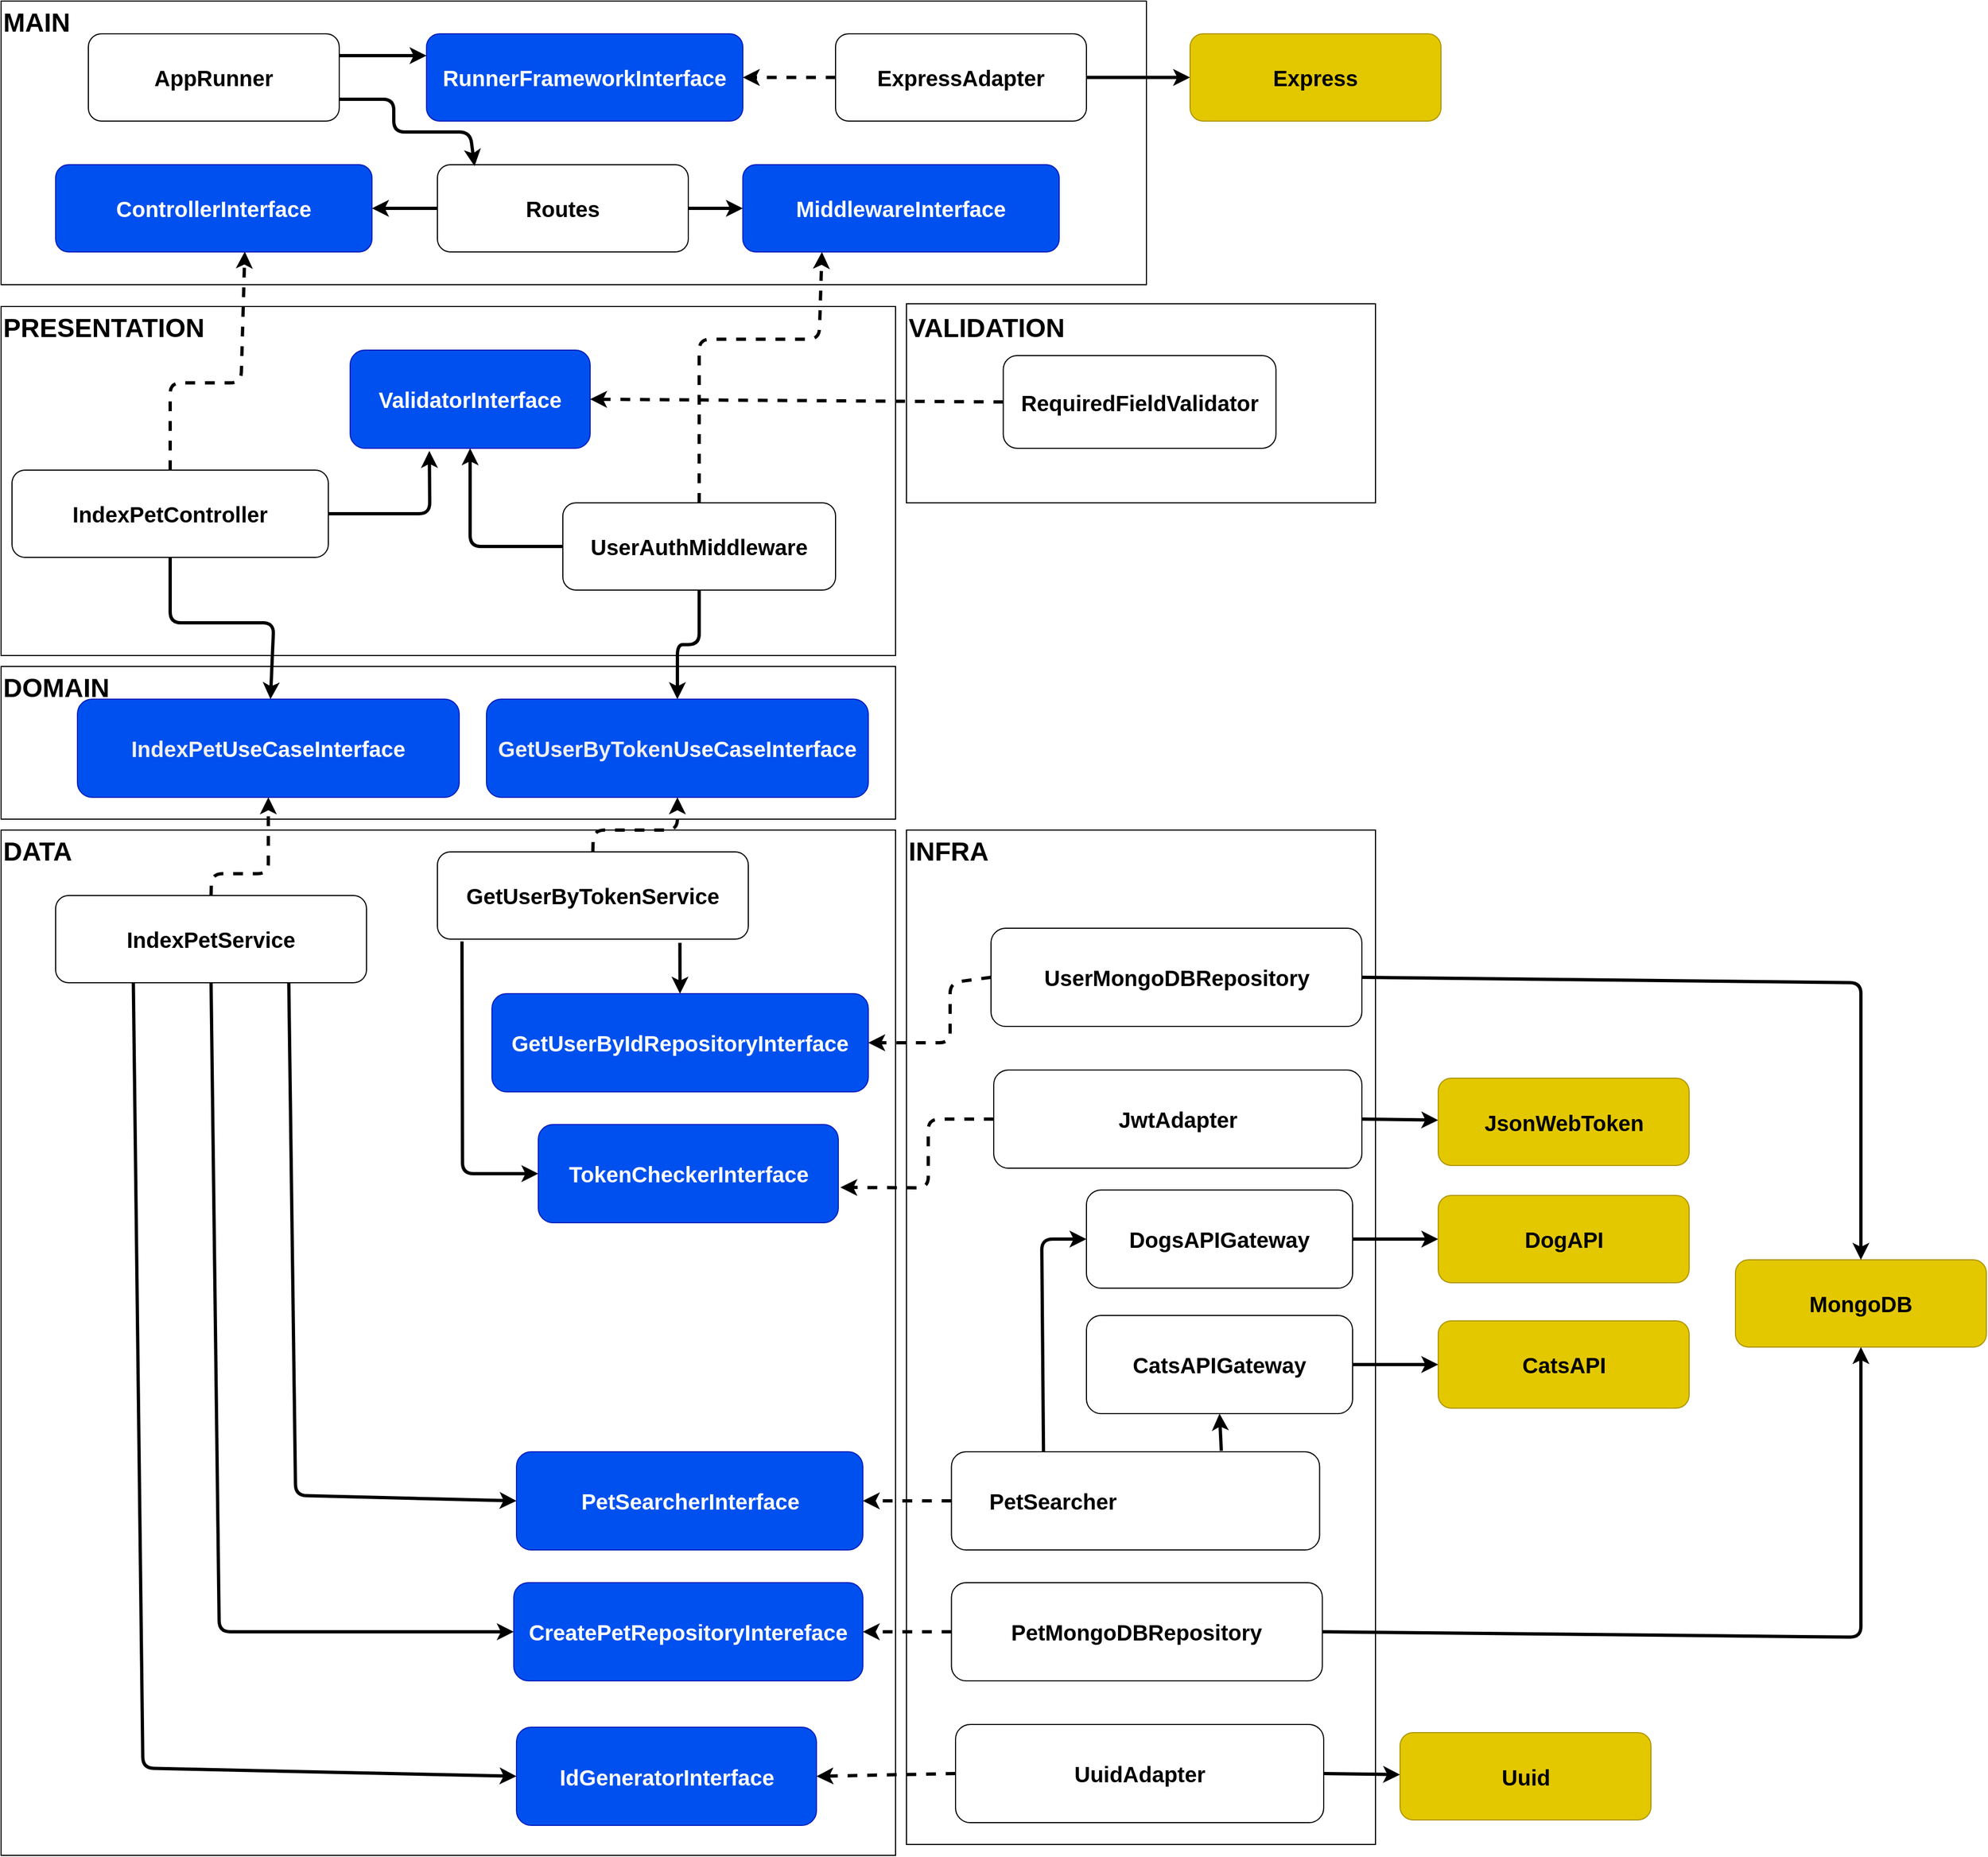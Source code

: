 <mxfile>
    <diagram id="H5-8VBTp76Q2ykSFobRV" name="Page-1">
        <mxGraphModel dx="1251" dy="559" grid="1" gridSize="10" guides="1" tooltips="1" connect="1" arrows="1" fold="1" page="1" pageScale="1" pageWidth="1654" pageHeight="1169" math="0" shadow="0">
            <root>
                <mxCell id="0"/>
                <mxCell id="1" parent="0"/>
                <mxCell id="2" value="" style="rounded=0;whiteSpace=wrap;html=1;fontSize=20;fontStyle=1" vertex="1" parent="1">
                    <mxGeometry x="10" y="300" width="820" height="320" as="geometry"/>
                </mxCell>
                <mxCell id="3" value="" style="rounded=0;whiteSpace=wrap;html=1;fontSize=20;fontStyle=1;align=left;" vertex="1" parent="1">
                    <mxGeometry x="10" y="630" width="820" height="140" as="geometry"/>
                </mxCell>
                <mxCell id="4" value="" style="rounded=0;whiteSpace=wrap;html=1;fontSize=20;fontStyle=1" vertex="1" parent="1">
                    <mxGeometry x="10" y="780" width="820" height="940" as="geometry"/>
                </mxCell>
                <mxCell id="5" value="" style="rounded=0;whiteSpace=wrap;html=1;fontSize=20;fontStyle=1" vertex="1" parent="1">
                    <mxGeometry x="840" y="297.5" width="430" height="182.5" as="geometry"/>
                </mxCell>
                <mxCell id="6" value="" style="rounded=0;whiteSpace=wrap;html=1;fontSize=20;fontStyle=1" vertex="1" parent="1">
                    <mxGeometry x="840" y="780" width="430" height="930" as="geometry"/>
                </mxCell>
                <mxCell id="7" value="" style="rounded=0;whiteSpace=wrap;html=1;fontSize=20;fontStyle=1" vertex="1" parent="1">
                    <mxGeometry x="10" y="20" width="1050" height="260" as="geometry"/>
                </mxCell>
                <mxCell id="8" value="&lt;span style=&quot;color: rgb(240, 240, 240);&quot;&gt;IndexPet&lt;/span&gt;UseCaseInterface" style="rounded=1;whiteSpace=wrap;html=1;fillColor=#0050ef;fontColor=#ffffff;strokeColor=#001DBC;fontSize=20;fontStyle=1" vertex="1" parent="1">
                    <mxGeometry x="80" y="660" width="350" height="90" as="geometry"/>
                </mxCell>
                <mxCell id="9" style="edgeStyle=none;html=1;exitX=0.75;exitY=1;exitDx=0;exitDy=0;entryX=0;entryY=0.5;entryDx=0;entryDy=0;strokeWidth=3;fontSize=20;fontStyle=1" edge="1" parent="1" source="12" target="29">
                    <mxGeometry relative="1" as="geometry">
                        <Array as="points">
                            <mxPoint x="280" y="1390"/>
                        </Array>
                    </mxGeometry>
                </mxCell>
                <mxCell id="10" style="edgeStyle=none;html=1;exitX=0.5;exitY=1;exitDx=0;exitDy=0;entryX=0;entryY=0.5;entryDx=0;entryDy=0;strokeWidth=3;fontSize=20;fontStyle=1" edge="1" parent="1" source="12" target="30">
                    <mxGeometry relative="1" as="geometry">
                        <Array as="points">
                            <mxPoint x="210" y="1515"/>
                        </Array>
                    </mxGeometry>
                </mxCell>
                <mxCell id="11" style="edgeStyle=none;html=1;exitX=0.5;exitY=0;exitDx=0;exitDy=0;entryX=0.5;entryY=1;entryDx=0;entryDy=0;dashed=1;strokeWidth=3;fontSize=20;" edge="1" parent="1" source="12" target="8">
                    <mxGeometry relative="1" as="geometry">
                        <Array as="points">
                            <mxPoint x="203" y="820"/>
                            <mxPoint x="255" y="820"/>
                        </Array>
                    </mxGeometry>
                </mxCell>
                <mxCell id="78" style="edgeStyle=none;html=1;exitX=0.25;exitY=1;exitDx=0;exitDy=0;entryX=0;entryY=0.5;entryDx=0;entryDy=0;strokeWidth=3;" edge="1" parent="1" source="12" target="73">
                    <mxGeometry relative="1" as="geometry">
                        <Array as="points">
                            <mxPoint x="140" y="1640"/>
                        </Array>
                    </mxGeometry>
                </mxCell>
                <mxCell id="12" value="IndexPetService" style="rounded=1;whiteSpace=wrap;html=1;fontSize=20;fontStyle=1" vertex="1" parent="1">
                    <mxGeometry x="60" y="840" width="285" height="80" as="geometry"/>
                </mxCell>
                <mxCell id="13" style="edgeStyle=none;html=1;exitX=0.5;exitY=1;exitDx=0;exitDy=0;strokeWidth=3;fontSize=20;fontStyle=1" edge="1" parent="1" source="16" target="8">
                    <mxGeometry relative="1" as="geometry">
                        <Array as="points">
                            <mxPoint x="165" y="590"/>
                            <mxPoint x="260" y="590"/>
                        </Array>
                    </mxGeometry>
                </mxCell>
                <mxCell id="14" style="edgeStyle=none;html=1;exitX=0.5;exitY=0;exitDx=0;exitDy=0;entryX=0.598;entryY=0.996;entryDx=0;entryDy=0;strokeWidth=3;fontSize=20;dashed=1;entryPerimeter=0;" edge="1" parent="1" source="16" target="17">
                    <mxGeometry relative="1" as="geometry">
                        <Array as="points">
                            <mxPoint x="165" y="370"/>
                            <mxPoint x="230" y="370"/>
                        </Array>
                    </mxGeometry>
                </mxCell>
                <mxCell id="15" style="edgeStyle=none;html=1;exitX=1;exitY=0.5;exitDx=0;exitDy=0;entryX=0.33;entryY=1.027;entryDx=0;entryDy=0;entryPerimeter=0;strokeWidth=3;" edge="1" parent="1" source="16" target="43">
                    <mxGeometry relative="1" as="geometry">
                        <Array as="points">
                            <mxPoint x="403" y="490"/>
                        </Array>
                    </mxGeometry>
                </mxCell>
                <mxCell id="16" value="IndexPetController" style="rounded=1;whiteSpace=wrap;html=1;fontSize=20;fontStyle=1" vertex="1" parent="1">
                    <mxGeometry x="20" y="450" width="290" height="80" as="geometry"/>
                </mxCell>
                <mxCell id="17" value="ControllerInterface" style="rounded=1;whiteSpace=wrap;html=1;fontSize=20;fillColor=#0050ef;fontColor=#ffffff;strokeColor=#001DBC;fontStyle=1" vertex="1" parent="1">
                    <mxGeometry x="60" y="170" width="290" height="80" as="geometry"/>
                </mxCell>
                <mxCell id="18" style="edgeStyle=none;html=1;exitX=0;exitY=0.5;exitDx=0;exitDy=0;entryX=1;entryY=0.5;entryDx=0;entryDy=0;strokeWidth=3;fontSize=20;" edge="1" parent="1" source="20" target="17">
                    <mxGeometry relative="1" as="geometry"/>
                </mxCell>
                <mxCell id="19" style="edgeStyle=none;html=1;exitX=1;exitY=0.5;exitDx=0;exitDy=0;entryX=0;entryY=0.5;entryDx=0;entryDy=0;strokeWidth=3;" edge="1" parent="1" source="20" target="54">
                    <mxGeometry relative="1" as="geometry"/>
                </mxCell>
                <mxCell id="20" value="Routes" style="rounded=1;whiteSpace=wrap;html=1;fontSize=20;fontStyle=1" vertex="1" parent="1">
                    <mxGeometry x="410" y="170" width="230" height="80" as="geometry"/>
                </mxCell>
                <mxCell id="21" style="edgeStyle=none;html=1;exitX=1;exitY=0.25;exitDx=0;exitDy=0;entryX=0;entryY=0.25;entryDx=0;entryDy=0;strokeWidth=3;fontSize=20;fontStyle=1" edge="1" parent="1" source="23" target="24">
                    <mxGeometry relative="1" as="geometry"/>
                </mxCell>
                <mxCell id="22" style="edgeStyle=none;html=1;exitX=1;exitY=0.75;exitDx=0;exitDy=0;entryX=0.148;entryY=0.017;entryDx=0;entryDy=0;strokeWidth=3;fontSize=20;entryPerimeter=0;" edge="1" parent="1" source="23" target="20">
                    <mxGeometry relative="1" as="geometry">
                        <Array as="points">
                            <mxPoint x="370" y="110"/>
                            <mxPoint x="370" y="140"/>
                            <mxPoint x="440" y="140"/>
                        </Array>
                    </mxGeometry>
                </mxCell>
                <mxCell id="23" value="AppRunner" style="rounded=1;whiteSpace=wrap;html=1;fontSize=20;fontStyle=1" vertex="1" parent="1">
                    <mxGeometry x="90" y="50" width="230" height="80" as="geometry"/>
                </mxCell>
                <mxCell id="24" value="RunnerFrameworkInterface" style="rounded=1;whiteSpace=wrap;html=1;fontSize=20;fillColor=#0050ef;fontColor=#ffffff;strokeColor=#001DBC;fontStyle=1" vertex="1" parent="1">
                    <mxGeometry x="400" y="50" width="290" height="80" as="geometry"/>
                </mxCell>
                <mxCell id="25" style="edgeStyle=none;html=1;exitX=1;exitY=0.5;exitDx=0;exitDy=0;entryX=0;entryY=0.5;entryDx=0;entryDy=0;strokeWidth=3;fontSize=20;fontStyle=1" edge="1" parent="1" source="27" target="28">
                    <mxGeometry relative="1" as="geometry"/>
                </mxCell>
                <mxCell id="26" style="edgeStyle=none;html=1;exitX=0;exitY=0.5;exitDx=0;exitDy=0;entryX=1;entryY=0.5;entryDx=0;entryDy=0;dashed=1;strokeWidth=3;fontSize=20;" edge="1" parent="1" source="27" target="24">
                    <mxGeometry relative="1" as="geometry"/>
                </mxCell>
                <mxCell id="27" value="ExpressAdapter" style="rounded=1;whiteSpace=wrap;html=1;fontSize=20;fontStyle=1" vertex="1" parent="1">
                    <mxGeometry x="775" y="50" width="230" height="80" as="geometry"/>
                </mxCell>
                <mxCell id="28" value="Express" style="rounded=1;whiteSpace=wrap;html=1;fontSize=20;fillColor=#e3c800;fontColor=#000000;strokeColor=#B09500;fontStyle=1" vertex="1" parent="1">
                    <mxGeometry x="1100" y="50" width="230" height="80" as="geometry"/>
                </mxCell>
                <mxCell id="29" value="PetSearcherInterface" style="rounded=1;whiteSpace=wrap;html=1;fillColor=#0050ef;fontColor=#ffffff;strokeColor=#001DBC;fontSize=20;fontStyle=1" vertex="1" parent="1">
                    <mxGeometry x="482.5" y="1350" width="317.5" height="90" as="geometry"/>
                </mxCell>
                <mxCell id="30" value="CreatePetRepositoryIntereface" style="rounded=1;whiteSpace=wrap;html=1;fillColor=#0050ef;fontColor=#ffffff;strokeColor=#001DBC;fontSize=20;fontStyle=1" vertex="1" parent="1">
                    <mxGeometry x="480" y="1470" width="320" height="90" as="geometry"/>
                </mxCell>
                <mxCell id="31" style="edgeStyle=none;html=1;exitX=1;exitY=0.5;exitDx=0;exitDy=0;entryX=0;entryY=0.5;entryDx=0;entryDy=0;strokeWidth=3;" edge="1" parent="1" source="32" target="40">
                    <mxGeometry relative="1" as="geometry"/>
                </mxCell>
                <mxCell id="32" value="DogsAPIGateway" style="rounded=1;whiteSpace=wrap;html=1;fontSize=20;fontStyle=1" vertex="1" parent="1">
                    <mxGeometry x="1005" y="1110" width="244" height="90" as="geometry"/>
                </mxCell>
                <mxCell id="33" style="edgeStyle=none;html=1;exitX=0;exitY=0.5;exitDx=0;exitDy=0;entryX=1;entryY=0.5;entryDx=0;entryDy=0;dashed=1;strokeWidth=3;fontSize=20;" edge="1" parent="1" source="36" target="29">
                    <mxGeometry relative="1" as="geometry"/>
                </mxCell>
                <mxCell id="34" style="edgeStyle=none;html=1;exitX=0.25;exitY=0;exitDx=0;exitDy=0;entryX=0;entryY=0.5;entryDx=0;entryDy=0;strokeWidth=3;" edge="1" parent="1" source="36" target="32">
                    <mxGeometry relative="1" as="geometry">
                        <Array as="points">
                            <mxPoint x="964" y="1155"/>
                        </Array>
                    </mxGeometry>
                </mxCell>
                <mxCell id="35" style="edgeStyle=none;html=1;entryX=0.5;entryY=1;entryDx=0;entryDy=0;strokeWidth=3;exitX=0.733;exitY=-0.01;exitDx=0;exitDy=0;exitPerimeter=0;" edge="1" parent="1" source="36" target="53">
                    <mxGeometry relative="1" as="geometry">
                        <mxPoint x="1132" y="1250" as="sourcePoint"/>
                    </mxGeometry>
                </mxCell>
                <mxCell id="36" value="PetSearcher&lt;span style=&quot;color: rgb(255, 255, 255);&quot;&gt;GatewayFacade&lt;/span&gt;" style="rounded=1;whiteSpace=wrap;html=1;fontSize=20;fontStyle=1" vertex="1" parent="1">
                    <mxGeometry x="881.25" y="1350" width="337.5" height="90" as="geometry"/>
                </mxCell>
                <mxCell id="37" style="edgeStyle=none;html=1;exitX=0;exitY=0.5;exitDx=0;exitDy=0;entryX=1;entryY=0.5;entryDx=0;entryDy=0;dashed=1;strokeWidth=3;fontSize=20;" edge="1" parent="1" source="39" target="30">
                    <mxGeometry relative="1" as="geometry"/>
                </mxCell>
                <mxCell id="38" style="edgeStyle=none;html=1;exitX=1;exitY=0.5;exitDx=0;exitDy=0;entryX=0.5;entryY=1;entryDx=0;entryDy=0;strokeWidth=3;" edge="1" parent="1" source="39" target="42">
                    <mxGeometry relative="1" as="geometry">
                        <Array as="points">
                            <mxPoint x="1715" y="1520"/>
                        </Array>
                    </mxGeometry>
                </mxCell>
                <mxCell id="39" value="PetMongoDBRepository" style="rounded=1;whiteSpace=wrap;html=1;fontSize=20;fontStyle=1" vertex="1" parent="1">
                    <mxGeometry x="881.25" y="1470" width="340" height="90" as="geometry"/>
                </mxCell>
                <mxCell id="40" value="DogAPI" style="rounded=1;whiteSpace=wrap;html=1;fontSize=20;fillColor=#e3c800;fontColor=#000000;strokeColor=#B09500;fontStyle=1" vertex="1" parent="1">
                    <mxGeometry x="1327.5" y="1115" width="230" height="80" as="geometry"/>
                </mxCell>
                <mxCell id="41" value="CatsAPI" style="rounded=1;whiteSpace=wrap;html=1;fontSize=20;fillColor=#e3c800;fontColor=#000000;strokeColor=#B09500;fontStyle=1" vertex="1" parent="1">
                    <mxGeometry x="1327.5" y="1230" width="230" height="80" as="geometry"/>
                </mxCell>
                <mxCell id="42" value="MongoDB" style="rounded=1;whiteSpace=wrap;html=1;fontSize=20;fillColor=#e3c800;fontColor=#000000;strokeColor=#B09500;fontStyle=1" vertex="1" parent="1">
                    <mxGeometry x="1600" y="1174" width="230" height="80" as="geometry"/>
                </mxCell>
                <mxCell id="43" value="ValidatorInterface" style="rounded=1;whiteSpace=wrap;html=1;fillColor=#0050ef;fontColor=#ffffff;strokeColor=#001DBC;fontSize=20;fontStyle=1" vertex="1" parent="1">
                    <mxGeometry x="330" y="340" width="220" height="90" as="geometry"/>
                </mxCell>
                <mxCell id="44" style="edgeStyle=none;html=1;exitX=0;exitY=0.5;exitDx=0;exitDy=0;entryX=1;entryY=0.5;entryDx=0;entryDy=0;strokeWidth=3;dashed=1;" edge="1" parent="1" source="45" target="43">
                    <mxGeometry relative="1" as="geometry"/>
                </mxCell>
                <mxCell id="45" value="RequiredFieldValidator" style="rounded=1;whiteSpace=wrap;html=1;fontSize=20;fontStyle=1" vertex="1" parent="1">
                    <mxGeometry x="928.75" y="345" width="250" height="85" as="geometry"/>
                </mxCell>
                <mxCell id="46" value="MAIN" style="text;strokeColor=none;fillColor=none;html=1;fontSize=24;fontStyle=1;verticalAlign=middle;align=left;rounded=0;" vertex="1" parent="1">
                    <mxGeometry x="10" y="20" width="100" height="40" as="geometry"/>
                </mxCell>
                <mxCell id="47" value="PRESENTATION" style="text;strokeColor=none;fillColor=none;html=1;fontSize=24;fontStyle=1;verticalAlign=middle;align=left;rounded=0;" vertex="1" parent="1">
                    <mxGeometry x="10" y="300" width="100" height="40" as="geometry"/>
                </mxCell>
                <mxCell id="48" value="VALIDATION" style="text;strokeColor=none;fillColor=none;html=1;fontSize=24;fontStyle=1;verticalAlign=middle;align=left;rounded=0;" vertex="1" parent="1">
                    <mxGeometry x="840" y="300" width="100" height="40" as="geometry"/>
                </mxCell>
                <mxCell id="49" value="DOMAIN" style="text;strokeColor=none;fillColor=none;html=1;fontSize=24;fontStyle=1;verticalAlign=middle;align=left;rounded=0;" vertex="1" parent="1">
                    <mxGeometry x="10" y="630" width="100" height="40" as="geometry"/>
                </mxCell>
                <mxCell id="50" value="INFRA" style="text;strokeColor=none;fillColor=none;html=1;fontSize=24;fontStyle=1;verticalAlign=middle;align=left;rounded=0;" vertex="1" parent="1">
                    <mxGeometry x="840" y="780" width="100" height="40" as="geometry"/>
                </mxCell>
                <mxCell id="51" value="DATA" style="text;strokeColor=none;fillColor=none;html=1;fontSize=24;fontStyle=1;verticalAlign=middle;align=left;rounded=0;" vertex="1" parent="1">
                    <mxGeometry x="10" y="780" width="100" height="40" as="geometry"/>
                </mxCell>
                <mxCell id="52" style="edgeStyle=none;html=1;exitX=1;exitY=0.5;exitDx=0;exitDy=0;entryX=0;entryY=0.5;entryDx=0;entryDy=0;strokeWidth=3;" edge="1" parent="1" source="53" target="41">
                    <mxGeometry relative="1" as="geometry"/>
                </mxCell>
                <mxCell id="53" value="CatsAPIGateway" style="rounded=1;whiteSpace=wrap;html=1;fontSize=20;fontStyle=1" vertex="1" parent="1">
                    <mxGeometry x="1005" y="1225" width="244" height="90" as="geometry"/>
                </mxCell>
                <mxCell id="54" value="MiddlewareInterface" style="rounded=1;whiteSpace=wrap;html=1;fontSize=20;fillColor=#0050ef;fontColor=#ffffff;strokeColor=#001DBC;fontStyle=1" vertex="1" parent="1">
                    <mxGeometry x="690" y="170" width="290" height="80" as="geometry"/>
                </mxCell>
                <mxCell id="55" style="edgeStyle=none;html=1;exitX=0.5;exitY=0;exitDx=0;exitDy=0;entryX=0.25;entryY=1;entryDx=0;entryDy=0;strokeWidth=3;dashed=1;" edge="1" parent="1" source="58" target="54">
                    <mxGeometry relative="1" as="geometry">
                        <Array as="points">
                            <mxPoint x="650" y="330"/>
                            <mxPoint x="760" y="330"/>
                        </Array>
                    </mxGeometry>
                </mxCell>
                <mxCell id="56" style="edgeStyle=none;html=1;exitX=0;exitY=0.5;exitDx=0;exitDy=0;entryX=0.5;entryY=1;entryDx=0;entryDy=0;strokeWidth=3;" edge="1" parent="1" source="58" target="43">
                    <mxGeometry relative="1" as="geometry">
                        <Array as="points">
                            <mxPoint x="440" y="520"/>
                        </Array>
                    </mxGeometry>
                </mxCell>
                <mxCell id="57" style="edgeStyle=none;html=1;exitX=0.5;exitY=1;exitDx=0;exitDy=0;entryX=0.5;entryY=0;entryDx=0;entryDy=0;strokeWidth=3;" edge="1" parent="1" source="58" target="72">
                    <mxGeometry relative="1" as="geometry">
                        <Array as="points">
                            <mxPoint x="650" y="610"/>
                            <mxPoint x="630" y="610"/>
                        </Array>
                    </mxGeometry>
                </mxCell>
                <mxCell id="58" value="UserAuthMiddleware" style="rounded=1;whiteSpace=wrap;html=1;fontSize=20;fontStyle=1" vertex="1" parent="1">
                    <mxGeometry x="525" y="480" width="250" height="80" as="geometry"/>
                </mxCell>
                <mxCell id="59" style="edgeStyle=none;html=1;exitX=0.78;exitY=1.042;exitDx=0;exitDy=0;strokeWidth=3;exitPerimeter=0;" edge="1" parent="1" source="62" target="64">
                    <mxGeometry relative="1" as="geometry"/>
                </mxCell>
                <mxCell id="60" style="edgeStyle=none;html=1;entryX=0;entryY=0.5;entryDx=0;entryDy=0;strokeWidth=3;exitX=0.079;exitY=1.027;exitDx=0;exitDy=0;exitPerimeter=0;" edge="1" parent="1" source="62" target="63">
                    <mxGeometry relative="1" as="geometry">
                        <Array as="points">
                            <mxPoint x="433" y="1095"/>
                        </Array>
                    </mxGeometry>
                </mxCell>
                <mxCell id="61" style="edgeStyle=none;html=1;exitX=0.5;exitY=0;exitDx=0;exitDy=0;entryX=0.5;entryY=1;entryDx=0;entryDy=0;strokeWidth=3;dashed=1;" edge="1" parent="1" source="62" target="72">
                    <mxGeometry relative="1" as="geometry">
                        <Array as="points">
                            <mxPoint x="553" y="780"/>
                            <mxPoint x="630" y="780"/>
                        </Array>
                    </mxGeometry>
                </mxCell>
                <mxCell id="62" value="GetUserByTokenService" style="rounded=1;whiteSpace=wrap;html=1;fontSize=20;fontStyle=1" vertex="1" parent="1">
                    <mxGeometry x="410" y="800" width="285" height="80" as="geometry"/>
                </mxCell>
                <mxCell id="63" value="TokenCheckerInterface" style="rounded=1;whiteSpace=wrap;html=1;fillColor=#0050ef;fontColor=#ffffff;strokeColor=#001DBC;fontSize=20;fontStyle=1" vertex="1" parent="1">
                    <mxGeometry x="502.5" y="1050" width="275" height="90" as="geometry"/>
                </mxCell>
                <mxCell id="64" value="GetUserByIdRepositoryInterface" style="rounded=1;whiteSpace=wrap;html=1;fillColor=#0050ef;fontColor=#ffffff;strokeColor=#001DBC;fontSize=20;fontStyle=1" vertex="1" parent="1">
                    <mxGeometry x="460" y="930" width="345" height="90" as="geometry"/>
                </mxCell>
                <mxCell id="65" style="edgeStyle=none;html=1;exitX=1;exitY=0.5;exitDx=0;exitDy=0;entryX=0.5;entryY=0;entryDx=0;entryDy=0;strokeWidth=3;" edge="1" parent="1" source="67" target="42">
                    <mxGeometry relative="1" as="geometry">
                        <Array as="points">
                            <mxPoint x="1715" y="920"/>
                        </Array>
                    </mxGeometry>
                </mxCell>
                <mxCell id="66" style="edgeStyle=none;html=1;exitX=0;exitY=0.5;exitDx=0;exitDy=0;entryX=1;entryY=0.5;entryDx=0;entryDy=0;strokeWidth=3;dashed=1;" edge="1" parent="1" source="67" target="64">
                    <mxGeometry relative="1" as="geometry">
                        <Array as="points">
                            <mxPoint x="880" y="920"/>
                            <mxPoint x="880" y="975"/>
                        </Array>
                    </mxGeometry>
                </mxCell>
                <mxCell id="67" value="UserMongoDBRepository" style="rounded=1;whiteSpace=wrap;html=1;fontSize=20;fontStyle=1" vertex="1" parent="1">
                    <mxGeometry x="917.5" y="870" width="340" height="90" as="geometry"/>
                </mxCell>
                <mxCell id="68" style="edgeStyle=none;html=1;exitX=1;exitY=0.5;exitDx=0;exitDy=0;strokeWidth=3;fontSize=20;" edge="1" parent="1" source="70" target="71">
                    <mxGeometry relative="1" as="geometry"/>
                </mxCell>
                <mxCell id="69" style="edgeStyle=none;html=1;exitX=0;exitY=0.5;exitDx=0;exitDy=0;entryX=1.007;entryY=0.64;entryDx=0;entryDy=0;entryPerimeter=0;dashed=1;strokeWidth=3;" edge="1" parent="1" source="70" target="63">
                    <mxGeometry relative="1" as="geometry">
                        <Array as="points">
                            <mxPoint x="860" y="1045"/>
                            <mxPoint x="860" y="1108"/>
                        </Array>
                    </mxGeometry>
                </mxCell>
                <mxCell id="70" value="JwtAdapter" style="rounded=1;whiteSpace=wrap;html=1;fontSize=20;fontStyle=1" vertex="1" parent="1">
                    <mxGeometry x="920" y="1000" width="337.5" height="90" as="geometry"/>
                </mxCell>
                <mxCell id="71" value="JsonWebToken" style="rounded=1;whiteSpace=wrap;html=1;fontSize=20;fillColor=#e3c800;fontColor=#000000;strokeColor=#B09500;fontStyle=1" vertex="1" parent="1">
                    <mxGeometry x="1327.5" y="1007.5" width="230" height="80" as="geometry"/>
                </mxCell>
                <mxCell id="72" value="&lt;span style=&quot;color: rgb(240, 240, 240);&quot;&gt;GetUserByToken&lt;/span&gt;UseCaseInterface" style="rounded=1;whiteSpace=wrap;html=1;fillColor=#0050ef;fontColor=#ffffff;strokeColor=#001DBC;fontSize=20;fontStyle=1" vertex="1" parent="1">
                    <mxGeometry x="455" y="660" width="350" height="90" as="geometry"/>
                </mxCell>
                <mxCell id="73" value="IdGeneratorInterface" style="rounded=1;whiteSpace=wrap;html=1;fillColor=#0050ef;fontColor=#ffffff;strokeColor=#001DBC;fontSize=20;fontStyle=1" vertex="1" parent="1">
                    <mxGeometry x="482.5" y="1602.5" width="275" height="90" as="geometry"/>
                </mxCell>
                <mxCell id="74" style="edgeStyle=none;html=1;exitX=1;exitY=0.5;exitDx=0;exitDy=0;strokeWidth=3;fontSize=20;" edge="1" parent="1" source="76" target="77">
                    <mxGeometry relative="1" as="geometry"/>
                </mxCell>
                <mxCell id="75" style="edgeStyle=none;html=1;exitX=0;exitY=0.5;exitDx=0;exitDy=0;entryX=1;entryY=0.5;entryDx=0;entryDy=0;dashed=1;strokeWidth=3;fontSize=20;" edge="1" parent="1" source="76" target="73">
                    <mxGeometry relative="1" as="geometry"/>
                </mxCell>
                <mxCell id="76" value="UuidAdapter" style="rounded=1;whiteSpace=wrap;html=1;fontSize=20;fontStyle=1" vertex="1" parent="1">
                    <mxGeometry x="885" y="1600" width="337.5" height="90" as="geometry"/>
                </mxCell>
                <mxCell id="77" value="Uuid" style="rounded=1;whiteSpace=wrap;html=1;fontSize=20;fillColor=#e3c800;fontColor=#000000;strokeColor=#B09500;fontStyle=1" vertex="1" parent="1">
                    <mxGeometry x="1292.5" y="1607.5" width="230" height="80" as="geometry"/>
                </mxCell>
            </root>
        </mxGraphModel>
    </diagram>
</mxfile>